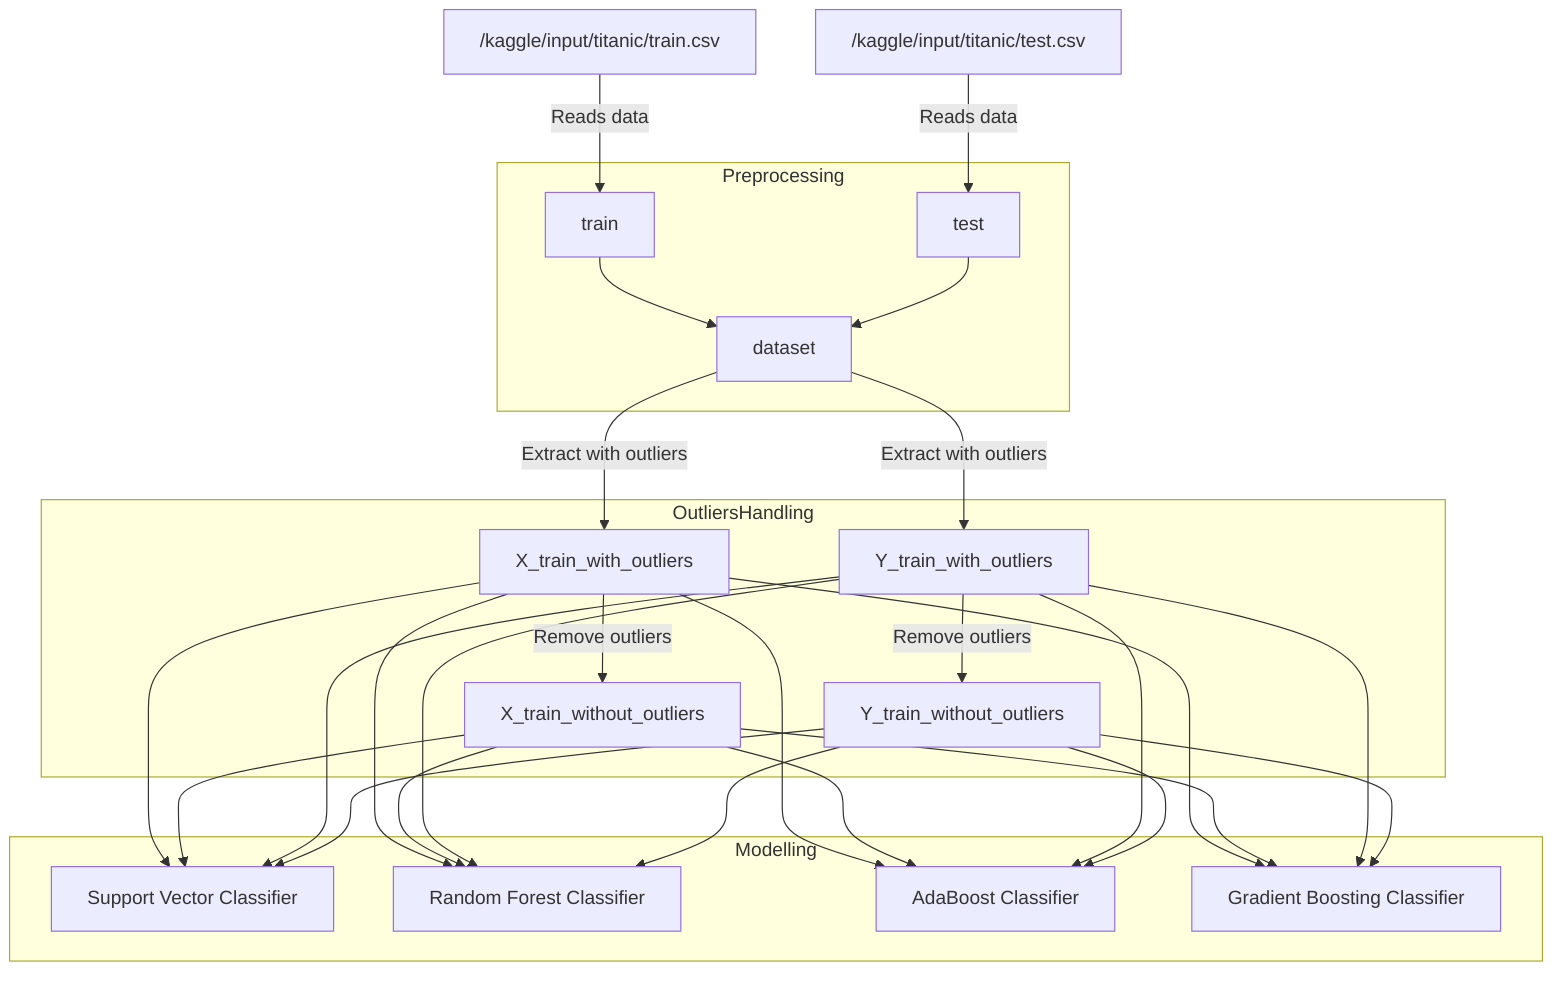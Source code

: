 %% Import train and test data
flowchart TD
    A["/kaggle/input/titanic/train.csv"] -- Reads data --> B[train]
    A2["/kaggle/input/titanic/test.csv"] -- Reads data --> B2[test]
    
    subgraph Preprocessing
    B --> C[dataset]
    B2 --> C
    end
    
    subgraph OutliersHandling
    C -->|Extract with outliers| D[Y_train_with_outliers]
    C -->|Extract with outliers| E[X_train_with_outliers]
    
    D -->|Remove outliers| F[Y_train_without_outliers]
    E -->|Remove outliers| G[X_train_without_outliers]
    end

    
    subgraph Modelling
    H1[Support Vector Classifier] 
    H2[Random Forest Classifier] 
    H3[AdaBoost Classifier] 
    H4[Gradient Boosting Classifier] 
    
    E --> H1
    E --> H2
    E --> H3
    E --> H4
    G --> H1
    G --> H2
    G --> H3
    G --> H4
    
    D --> H1
    D --> H2
    D --> H3
    D --> H4
    F --> H1
    F --> H2
    F --> H3
    F --> H4
    end